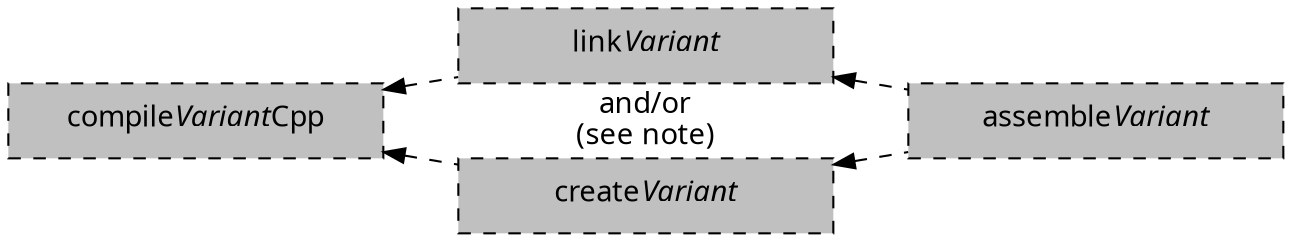 // Copyright 2018 the original author or authors.
//
// Licensed under the Apache License, Version 2.0 (the "License");
// you may not use this file except in compliance with the License.
// You may obtain a copy of the License at
//
//      http://www.apache.org/licenses/LICENSE-2.0
//
// Unless required by applicable law or agreed to in writing, software
// distributed under the License is distributed on an "AS IS" BASIS,
// WITHOUT WARRANTIES OR CONDITIONS OF ANY KIND, either express or implied.
// See the License for the specific language governing permissions and
// limitations under the License.

// dot -Tpng subprojects/docs/src/docs/userguide/img/cpp-library-variant-task-graph.dot > subprojects/docs/src/docs/userguide/img/cpp-library-variant-task-graph.png
digraph cppLibraryVariantTaskGraph {
  graph [ dpi = 100, fontname="Sans"];
  node [fontname = "Sans"];
  edge [fontname = "Sans"];
  node [shape=rectangle, fixedsize=true, width=2.5, height=0.5];
  node [style="dashed,filled", fillcolor=grey]
  rankdir=LR

  compileVariantCpp -> {linkVariant, createVariant} -> assembleVariant [dir=back, style=dashed]
  compileVariantCpp[label=<compile<i>Variant</i>Cpp>]
  linkVariant[label=<link<i>Variant</i>>]
  createVariant[label=<create<i>Variant</i>>]
  assembleVariant[label=<assemble<i>Variant</i>>]

  // Adds linkage text between link* and create*
  linkVariant -> linkageText -> createVariant [style=invis]
  {rank=same linkVariant linkageText createVariant}
  linkageText[shape=plain, label="and/or\n(see note)"]
}